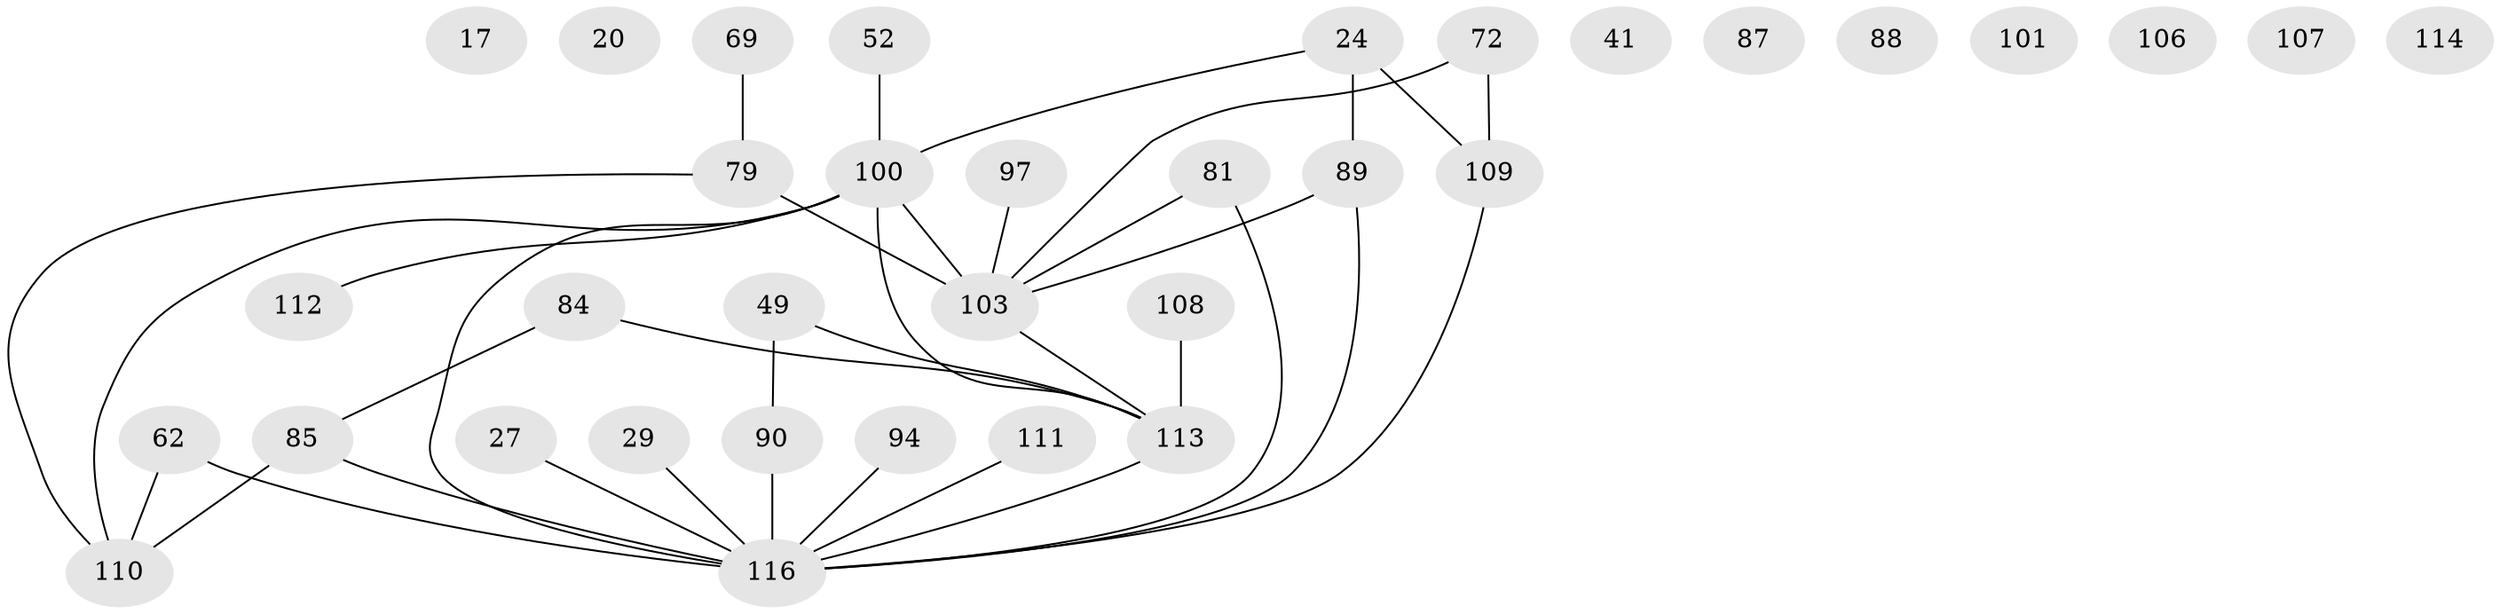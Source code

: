 // original degree distribution, {2: 0.2413793103448276, 3: 0.21551724137931033, 1: 0.25862068965517243, 5: 0.05172413793103448, 4: 0.1206896551724138, 0: 0.0603448275862069, 6: 0.034482758620689655, 8: 0.008620689655172414, 7: 0.008620689655172414}
// Generated by graph-tools (version 1.1) at 2025/43/03/04/25 21:43:34]
// undirected, 34 vertices, 36 edges
graph export_dot {
graph [start="1"]
  node [color=gray90,style=filled];
  17;
  20;
  24;
  27;
  29;
  41;
  49 [super="+2"];
  52;
  62 [super="+6"];
  69;
  72 [super="+42+65"];
  79 [super="+34+30"];
  81 [super="+19+44"];
  84;
  85 [super="+80+77"];
  87;
  88;
  89 [super="+67"];
  90 [super="+13+32"];
  94;
  97;
  100 [super="+78+96+99"];
  101 [super="+36+40"];
  103 [super="+22+31+47+95"];
  106 [super="+75"];
  107;
  108;
  109 [super="+58"];
  110 [super="+39"];
  111;
  112 [super="+54+57"];
  113 [super="+61+70+104+105"];
  114;
  116 [super="+91+115+86+92"];
  24 -- 109 [weight=2];
  24 -- 100 [weight=2];
  24 -- 89;
  27 -- 116;
  29 -- 116;
  49 -- 90;
  49 -- 113;
  52 -- 100;
  62 -- 110;
  62 -- 116;
  69 -- 79;
  72 -- 109;
  72 -- 103;
  79 -- 103 [weight=3];
  79 -- 110 [weight=2];
  81 -- 103 [weight=2];
  81 -- 116 [weight=2];
  84 -- 85;
  84 -- 113;
  85 -- 110 [weight=2];
  85 -- 116 [weight=4];
  89 -- 103;
  89 -- 116;
  90 -- 116 [weight=2];
  94 -- 116;
  97 -- 103;
  100 -- 103 [weight=4];
  100 -- 116 [weight=3];
  100 -- 112;
  100 -- 110;
  100 -- 113 [weight=4];
  103 -- 113;
  108 -- 113;
  109 -- 116;
  111 -- 116;
  113 -- 116 [weight=5];
}
